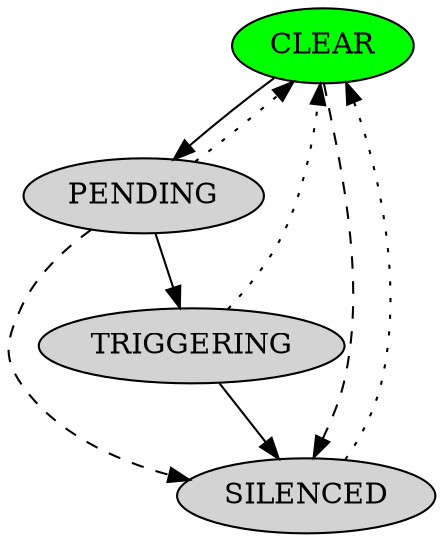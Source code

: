 digraph {
  node [style=filled];

  CLEAR [fillcolor=green];
  PENDING;
  TRIGGERING;
  SILENCED;

  CLEAR -> PENDING;
  PENDING -> TRIGGERING;
  TRIGGERING -> SILENCED;

  # not typical and not exposed in the UI, but still possible
  CLEAR -> SILENCED [style=dashed];
  PENDING -> SILENCED [style=dashed];

  PENDING -> CLEAR [style=dotted];
  TRIGGERING -> CLEAR [style=dotted];
  SILENCED -> CLEAR [style=dotted];
}
